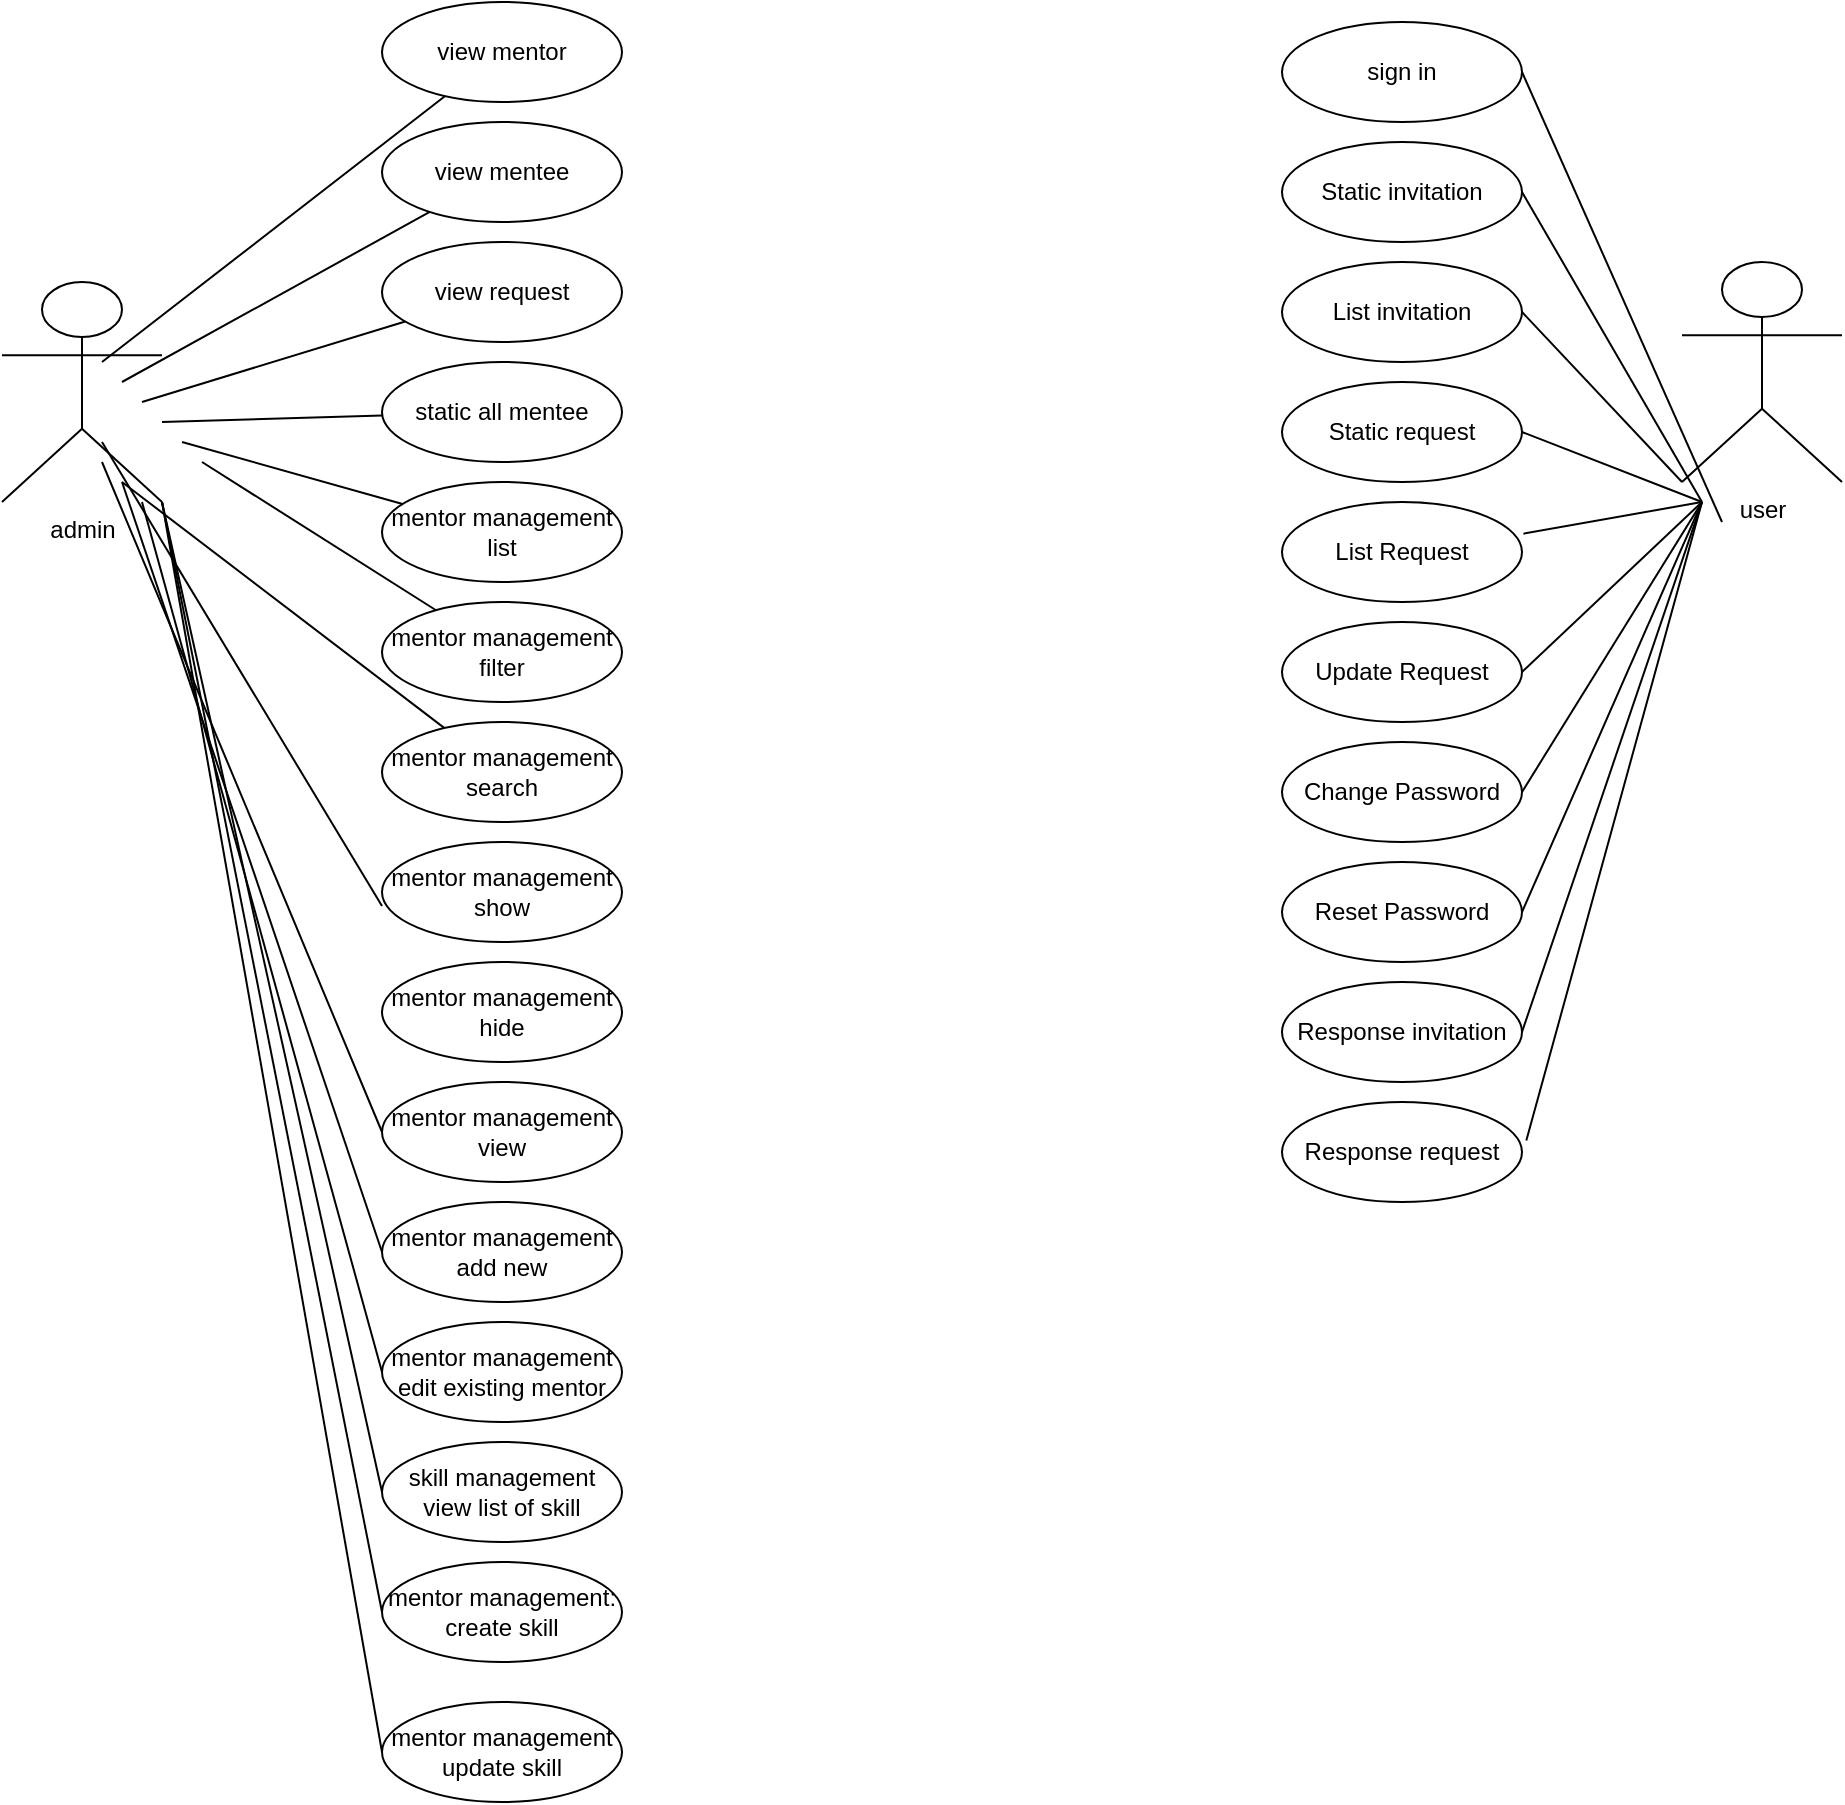 <mxfile version="20.3.7" type="github"><diagram id="OjWw2-eDRlJaMKBqfT2u" name="Page-1"><mxGraphModel dx="1422" dy="754" grid="1" gridSize="10" guides="1" tooltips="1" connect="1" arrows="1" fold="1" page="1" pageScale="1" pageWidth="850" pageHeight="1100" math="0" shadow="0"><root><mxCell id="0"/><mxCell id="1" parent="0"/><mxCell id="VJrdRt5P7hD_0nNSixCf-2" value="admin&lt;br&gt;" style="shape=umlActor;verticalLabelPosition=bottom;verticalAlign=top;html=1;" vertex="1" parent="1"><mxGeometry x="150" y="570" width="80" height="110" as="geometry"/></mxCell><mxCell id="VJrdRt5P7hD_0nNSixCf-10" value="view mentor" style="ellipse;whiteSpace=wrap;html=1;" vertex="1" parent="1"><mxGeometry x="340" y="430" width="120" height="50" as="geometry"/></mxCell><mxCell id="VJrdRt5P7hD_0nNSixCf-12" value="view mentee" style="ellipse;whiteSpace=wrap;html=1;" vertex="1" parent="1"><mxGeometry x="340" y="490" width="120" height="50" as="geometry"/></mxCell><mxCell id="VJrdRt5P7hD_0nNSixCf-13" value="view request" style="ellipse;whiteSpace=wrap;html=1;" vertex="1" parent="1"><mxGeometry x="340" y="550" width="120" height="50" as="geometry"/></mxCell><mxCell id="VJrdRt5P7hD_0nNSixCf-14" value="static all mentee" style="ellipse;whiteSpace=wrap;html=1;" vertex="1" parent="1"><mxGeometry x="340" y="610" width="120" height="50" as="geometry"/></mxCell><mxCell id="VJrdRt5P7hD_0nNSixCf-15" value="mentor management&lt;br&gt;list" style="ellipse;whiteSpace=wrap;html=1;" vertex="1" parent="1"><mxGeometry x="340" y="670" width="120" height="50" as="geometry"/></mxCell><mxCell id="VJrdRt5P7hD_0nNSixCf-16" value="mentor management&lt;br&gt;filter" style="ellipse;whiteSpace=wrap;html=1;" vertex="1" parent="1"><mxGeometry x="340" y="730" width="120" height="50" as="geometry"/></mxCell><mxCell id="VJrdRt5P7hD_0nNSixCf-18" value="mentor management&lt;br&gt;search" style="ellipse;whiteSpace=wrap;html=1;" vertex="1" parent="1"><mxGeometry x="340" y="790" width="120" height="50" as="geometry"/></mxCell><mxCell id="VJrdRt5P7hD_0nNSixCf-19" value="mentor management&lt;br&gt;show" style="ellipse;whiteSpace=wrap;html=1;" vertex="1" parent="1"><mxGeometry x="340" y="850" width="120" height="50" as="geometry"/></mxCell><mxCell id="VJrdRt5P7hD_0nNSixCf-20" value="mentor management&lt;br&gt;hide" style="ellipse;whiteSpace=wrap;html=1;" vertex="1" parent="1"><mxGeometry x="340" y="910" width="120" height="50" as="geometry"/></mxCell><mxCell id="VJrdRt5P7hD_0nNSixCf-21" value="mentor management&lt;br&gt;view" style="ellipse;whiteSpace=wrap;html=1;" vertex="1" parent="1"><mxGeometry x="340" y="970" width="120" height="50" as="geometry"/></mxCell><mxCell id="VJrdRt5P7hD_0nNSixCf-22" value="mentor management&lt;br&gt;add new" style="ellipse;whiteSpace=wrap;html=1;" vertex="1" parent="1"><mxGeometry x="340" y="1030" width="120" height="50" as="geometry"/></mxCell><mxCell id="VJrdRt5P7hD_0nNSixCf-23" value="mentor management&lt;br&gt;edit existing mentor" style="ellipse;whiteSpace=wrap;html=1;" vertex="1" parent="1"><mxGeometry x="340" y="1090" width="120" height="50" as="geometry"/></mxCell><mxCell id="VJrdRt5P7hD_0nNSixCf-24" value="skill management&lt;br&gt;view list of skill" style="ellipse;whiteSpace=wrap;html=1;" vertex="1" parent="1"><mxGeometry x="340" y="1150" width="120" height="50" as="geometry"/></mxCell><mxCell id="VJrdRt5P7hD_0nNSixCf-25" value="mentor management:&lt;br&gt;create skill" style="ellipse;whiteSpace=wrap;html=1;" vertex="1" parent="1"><mxGeometry x="340" y="1210" width="120" height="50" as="geometry"/></mxCell><mxCell id="VJrdRt5P7hD_0nNSixCf-26" value="mentor management&lt;br&gt;update skill" style="ellipse;whiteSpace=wrap;html=1;" vertex="1" parent="1"><mxGeometry x="340" y="1280" width="120" height="50" as="geometry"/></mxCell><mxCell id="VJrdRt5P7hD_0nNSixCf-28" value="" style="endArrow=none;html=1;rounded=0;" edge="1" parent="1" target="VJrdRt5P7hD_0nNSixCf-10"><mxGeometry width="50" height="50" relative="1" as="geometry"><mxPoint x="200" y="610" as="sourcePoint"/><mxPoint x="450" y="630" as="targetPoint"/></mxGeometry></mxCell><mxCell id="VJrdRt5P7hD_0nNSixCf-29" value="" style="endArrow=none;html=1;rounded=0;" edge="1" parent="1" target="VJrdRt5P7hD_0nNSixCf-12"><mxGeometry width="50" height="50" relative="1" as="geometry"><mxPoint x="210" y="620" as="sourcePoint"/><mxPoint x="381.588" y="487.019" as="targetPoint"/></mxGeometry></mxCell><mxCell id="VJrdRt5P7hD_0nNSixCf-30" value="" style="endArrow=none;html=1;rounded=0;" edge="1" parent="1" target="VJrdRt5P7hD_0nNSixCf-13"><mxGeometry width="50" height="50" relative="1" as="geometry"><mxPoint x="220" y="630" as="sourcePoint"/><mxPoint x="391.588" y="497.019" as="targetPoint"/></mxGeometry></mxCell><mxCell id="VJrdRt5P7hD_0nNSixCf-31" value="" style="endArrow=none;html=1;rounded=0;" edge="1" parent="1" target="VJrdRt5P7hD_0nNSixCf-14"><mxGeometry width="50" height="50" relative="1" as="geometry"><mxPoint x="230" y="640" as="sourcePoint"/><mxPoint x="401.588" y="507.019" as="targetPoint"/></mxGeometry></mxCell><mxCell id="VJrdRt5P7hD_0nNSixCf-32" value="" style="endArrow=none;html=1;rounded=0;" edge="1" parent="1" target="VJrdRt5P7hD_0nNSixCf-15"><mxGeometry width="50" height="50" relative="1" as="geometry"><mxPoint x="240" y="650" as="sourcePoint"/><mxPoint x="411.588" y="517.019" as="targetPoint"/></mxGeometry></mxCell><mxCell id="VJrdRt5P7hD_0nNSixCf-33" value="" style="endArrow=none;html=1;rounded=0;" edge="1" parent="1" target="VJrdRt5P7hD_0nNSixCf-16"><mxGeometry width="50" height="50" relative="1" as="geometry"><mxPoint x="250" y="660" as="sourcePoint"/><mxPoint x="421.588" y="527.019" as="targetPoint"/></mxGeometry></mxCell><mxCell id="VJrdRt5P7hD_0nNSixCf-37" value="" style="endArrow=none;html=1;rounded=0;" edge="1" parent="1" source="VJrdRt5P7hD_0nNSixCf-18"><mxGeometry width="50" height="50" relative="1" as="geometry"><mxPoint x="410" y="950" as="sourcePoint"/><mxPoint x="210" y="670" as="targetPoint"/></mxGeometry></mxCell><mxCell id="VJrdRt5P7hD_0nNSixCf-38" value="" style="endArrow=none;html=1;rounded=0;exitX=0;exitY=0.64;exitDx=0;exitDy=0;exitPerimeter=0;" edge="1" parent="1" source="VJrdRt5P7hD_0nNSixCf-19"><mxGeometry width="50" height="50" relative="1" as="geometry"><mxPoint x="381.248" y="803.057" as="sourcePoint"/><mxPoint x="200" y="650" as="targetPoint"/></mxGeometry></mxCell><mxCell id="VJrdRt5P7hD_0nNSixCf-39" value="" style="endArrow=none;html=1;rounded=0;exitX=0;exitY=0.5;exitDx=0;exitDy=0;" edge="1" parent="1" source="VJrdRt5P7hD_0nNSixCf-21"><mxGeometry width="50" height="50" relative="1" as="geometry"><mxPoint x="391.248" y="813.057" as="sourcePoint"/><mxPoint x="200" y="660" as="targetPoint"/></mxGeometry></mxCell><mxCell id="VJrdRt5P7hD_0nNSixCf-40" value="" style="endArrow=none;html=1;rounded=0;exitX=0;exitY=0.5;exitDx=0;exitDy=0;" edge="1" parent="1" source="VJrdRt5P7hD_0nNSixCf-22"><mxGeometry width="50" height="50" relative="1" as="geometry"><mxPoint x="350" y="1005" as="sourcePoint"/><mxPoint x="210" y="670" as="targetPoint"/></mxGeometry></mxCell><mxCell id="VJrdRt5P7hD_0nNSixCf-41" value="" style="endArrow=none;html=1;rounded=0;exitX=0;exitY=0.5;exitDx=0;exitDy=0;" edge="1" parent="1" source="VJrdRt5P7hD_0nNSixCf-23"><mxGeometry width="50" height="50" relative="1" as="geometry"><mxPoint x="360" y="1015" as="sourcePoint"/><mxPoint x="220" y="680" as="targetPoint"/></mxGeometry></mxCell><mxCell id="VJrdRt5P7hD_0nNSixCf-42" value="" style="endArrow=none;html=1;rounded=0;exitX=0;exitY=0.5;exitDx=0;exitDy=0;" edge="1" parent="1" source="VJrdRt5P7hD_0nNSixCf-24"><mxGeometry width="50" height="50" relative="1" as="geometry"><mxPoint x="130" y="950" as="sourcePoint"/><mxPoint x="230" y="680" as="targetPoint"/></mxGeometry></mxCell><mxCell id="VJrdRt5P7hD_0nNSixCf-43" value="" style="endArrow=none;html=1;rounded=0;exitX=0;exitY=0.5;exitDx=0;exitDy=0;entryX=1;entryY=1;entryDx=0;entryDy=0;entryPerimeter=0;" edge="1" parent="1" source="VJrdRt5P7hD_0nNSixCf-25" target="VJrdRt5P7hD_0nNSixCf-2"><mxGeometry width="50" height="50" relative="1" as="geometry"><mxPoint x="350" y="1185" as="sourcePoint"/><mxPoint x="190" y="680" as="targetPoint"/></mxGeometry></mxCell><mxCell id="VJrdRt5P7hD_0nNSixCf-44" value="" style="endArrow=none;html=1;rounded=0;exitX=0;exitY=0.5;exitDx=0;exitDy=0;" edge="1" parent="1" source="VJrdRt5P7hD_0nNSixCf-26"><mxGeometry width="50" height="50" relative="1" as="geometry"><mxPoint x="360" y="1195" as="sourcePoint"/><mxPoint x="230" y="680" as="targetPoint"/></mxGeometry></mxCell><mxCell id="VJrdRt5P7hD_0nNSixCf-47" value="user" style="shape=umlActor;verticalLabelPosition=bottom;verticalAlign=top;html=1;" vertex="1" parent="1"><mxGeometry x="990" y="560" width="80" height="110" as="geometry"/></mxCell><mxCell id="VJrdRt5P7hD_0nNSixCf-48" value="sign in" style="ellipse;whiteSpace=wrap;html=1;" vertex="1" parent="1"><mxGeometry x="790" y="440" width="120" height="50" as="geometry"/></mxCell><mxCell id="VJrdRt5P7hD_0nNSixCf-49" value="Static invitation" style="ellipse;whiteSpace=wrap;html=1;" vertex="1" parent="1"><mxGeometry x="790" y="500" width="120" height="50" as="geometry"/></mxCell><mxCell id="VJrdRt5P7hD_0nNSixCf-50" value="List invitation" style="ellipse;whiteSpace=wrap;html=1;" vertex="1" parent="1"><mxGeometry x="790" y="560" width="120" height="50" as="geometry"/></mxCell><mxCell id="VJrdRt5P7hD_0nNSixCf-51" value="Static request" style="ellipse;whiteSpace=wrap;html=1;" vertex="1" parent="1"><mxGeometry x="790" y="620" width="120" height="50" as="geometry"/></mxCell><mxCell id="VJrdRt5P7hD_0nNSixCf-52" value="List Request" style="ellipse;whiteSpace=wrap;html=1;" vertex="1" parent="1"><mxGeometry x="790" y="680" width="120" height="50" as="geometry"/></mxCell><mxCell id="VJrdRt5P7hD_0nNSixCf-53" value="Update Request" style="ellipse;whiteSpace=wrap;html=1;" vertex="1" parent="1"><mxGeometry x="790" y="740" width="120" height="50" as="geometry"/></mxCell><mxCell id="VJrdRt5P7hD_0nNSixCf-54" value="Change Password" style="ellipse;whiteSpace=wrap;html=1;" vertex="1" parent="1"><mxGeometry x="790" y="800" width="120" height="50" as="geometry"/></mxCell><mxCell id="VJrdRt5P7hD_0nNSixCf-55" value="Reset Password" style="ellipse;whiteSpace=wrap;html=1;" vertex="1" parent="1"><mxGeometry x="790" y="860" width="120" height="50" as="geometry"/></mxCell><mxCell id="VJrdRt5P7hD_0nNSixCf-56" value="Response invitation" style="ellipse;whiteSpace=wrap;html=1;" vertex="1" parent="1"><mxGeometry x="790" y="920" width="120" height="50" as="geometry"/></mxCell><mxCell id="VJrdRt5P7hD_0nNSixCf-57" value="Response request" style="ellipse;whiteSpace=wrap;html=1;" vertex="1" parent="1"><mxGeometry x="790" y="980" width="120" height="50" as="geometry"/></mxCell><mxCell id="VJrdRt5P7hD_0nNSixCf-58" value="" style="endArrow=none;html=1;rounded=0;entryX=0;entryY=1;entryDx=0;entryDy=0;entryPerimeter=0;exitX=1;exitY=0.5;exitDx=0;exitDy=0;" edge="1" parent="1" source="VJrdRt5P7hD_0nNSixCf-50" target="VJrdRt5P7hD_0nNSixCf-47"><mxGeometry width="50" height="50" relative="1" as="geometry"><mxPoint x="590" y="840" as="sourcePoint"/><mxPoint x="640" y="790" as="targetPoint"/></mxGeometry></mxCell><mxCell id="VJrdRt5P7hD_0nNSixCf-59" value="" style="endArrow=none;html=1;rounded=0;entryX=0;entryY=1;entryDx=0;entryDy=0;entryPerimeter=0;exitX=1;exitY=0.5;exitDx=0;exitDy=0;" edge="1" parent="1" source="VJrdRt5P7hD_0nNSixCf-51"><mxGeometry width="50" height="50" relative="1" as="geometry"><mxPoint x="920.0" y="595" as="sourcePoint"/><mxPoint x="1000" y="680" as="targetPoint"/></mxGeometry></mxCell><mxCell id="VJrdRt5P7hD_0nNSixCf-60" value="" style="endArrow=none;html=1;rounded=0;exitX=1.006;exitY=0.317;exitDx=0;exitDy=0;exitPerimeter=0;" edge="1" parent="1" source="VJrdRt5P7hD_0nNSixCf-52"><mxGeometry width="50" height="50" relative="1" as="geometry"><mxPoint x="930.0" y="605" as="sourcePoint"/><mxPoint x="1000" y="680" as="targetPoint"/></mxGeometry></mxCell><mxCell id="VJrdRt5P7hD_0nNSixCf-61" value="" style="endArrow=none;html=1;rounded=0;exitX=1;exitY=0.5;exitDx=0;exitDy=0;" edge="1" parent="1" source="VJrdRt5P7hD_0nNSixCf-53"><mxGeometry width="50" height="50" relative="1" as="geometry"><mxPoint x="940.0" y="615" as="sourcePoint"/><mxPoint x="1000" y="680" as="targetPoint"/></mxGeometry></mxCell><mxCell id="VJrdRt5P7hD_0nNSixCf-62" value="" style="endArrow=none;html=1;rounded=0;exitX=1;exitY=0.5;exitDx=0;exitDy=0;" edge="1" parent="1" source="VJrdRt5P7hD_0nNSixCf-54"><mxGeometry width="50" height="50" relative="1" as="geometry"><mxPoint x="950.0" y="625" as="sourcePoint"/><mxPoint x="1000" y="680" as="targetPoint"/></mxGeometry></mxCell><mxCell id="VJrdRt5P7hD_0nNSixCf-63" value="" style="endArrow=none;html=1;rounded=0;exitX=1;exitY=0.5;exitDx=0;exitDy=0;" edge="1" parent="1" source="VJrdRt5P7hD_0nNSixCf-55"><mxGeometry width="50" height="50" relative="1" as="geometry"><mxPoint x="960.0" y="635" as="sourcePoint"/><mxPoint x="1000" y="680" as="targetPoint"/></mxGeometry></mxCell><mxCell id="VJrdRt5P7hD_0nNSixCf-64" value="" style="endArrow=none;html=1;rounded=0;exitX=1;exitY=0.5;exitDx=0;exitDy=0;" edge="1" parent="1" source="VJrdRt5P7hD_0nNSixCf-56"><mxGeometry width="50" height="50" relative="1" as="geometry"><mxPoint x="970.0" y="645" as="sourcePoint"/><mxPoint x="1000" y="680" as="targetPoint"/></mxGeometry></mxCell><mxCell id="VJrdRt5P7hD_0nNSixCf-65" value="" style="endArrow=none;html=1;rounded=0;exitX=1.018;exitY=0.386;exitDx=0;exitDy=0;exitPerimeter=0;" edge="1" parent="1" source="VJrdRt5P7hD_0nNSixCf-57"><mxGeometry width="50" height="50" relative="1" as="geometry"><mxPoint x="980.0" y="655" as="sourcePoint"/><mxPoint x="1000" y="680" as="targetPoint"/></mxGeometry></mxCell><mxCell id="VJrdRt5P7hD_0nNSixCf-66" value="" style="endArrow=none;html=1;rounded=0;entryX=0;entryY=1;entryDx=0;entryDy=0;entryPerimeter=0;exitX=1;exitY=0.5;exitDx=0;exitDy=0;" edge="1" parent="1" source="VJrdRt5P7hD_0nNSixCf-49"><mxGeometry width="50" height="50" relative="1" as="geometry"><mxPoint x="920" y="595" as="sourcePoint"/><mxPoint x="1000" y="680" as="targetPoint"/></mxGeometry></mxCell><mxCell id="VJrdRt5P7hD_0nNSixCf-67" value="" style="endArrow=none;html=1;rounded=0;entryX=0;entryY=1;entryDx=0;entryDy=0;entryPerimeter=0;exitX=1;exitY=0.5;exitDx=0;exitDy=0;" edge="1" parent="1" source="VJrdRt5P7hD_0nNSixCf-48"><mxGeometry width="50" height="50" relative="1" as="geometry"><mxPoint x="930" y="605" as="sourcePoint"/><mxPoint x="1010" y="690" as="targetPoint"/></mxGeometry></mxCell></root></mxGraphModel></diagram></mxfile>